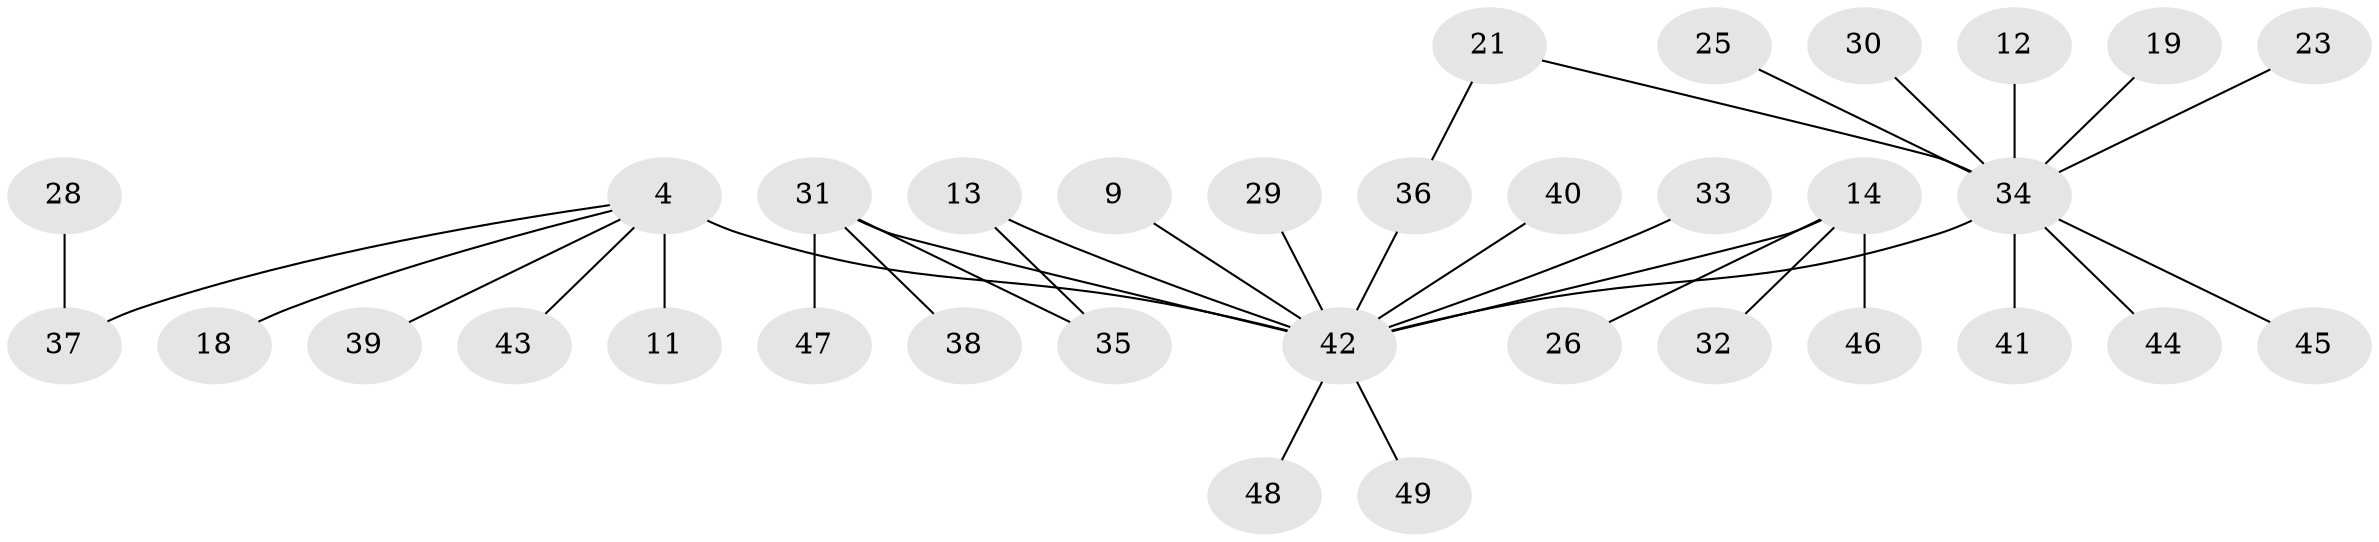 // original degree distribution, {4: 0.10204081632653061, 7: 0.02040816326530612, 3: 0.10204081632653061, 9: 0.04081632653061224, 8: 0.04081632653061224, 2: 0.12244897959183673, 1: 0.5510204081632653, 5: 0.02040816326530612}
// Generated by graph-tools (version 1.1) at 2025/58/03/04/25 21:58:22]
// undirected, 34 vertices, 35 edges
graph export_dot {
graph [start="1"]
  node [color=gray90,style=filled];
  4;
  9;
  11;
  12;
  13;
  14;
  18;
  19;
  21;
  23;
  25 [super="+20"];
  26;
  28;
  29;
  30;
  31;
  32;
  33;
  34 [super="+2+24+5"];
  35 [super="+17"];
  36;
  37 [super="+16+27"];
  38;
  39 [super="+15"];
  40;
  41;
  42 [super="+8+1+22+7"];
  43;
  44;
  45;
  46;
  47;
  48;
  49;
  4 -- 11;
  4 -- 18;
  4 -- 43;
  4 -- 42 [weight=4];
  4 -- 39;
  4 -- 37;
  9 -- 42 [weight=2];
  12 -- 34;
  13 -- 42 [weight=2];
  13 -- 35;
  14 -- 26;
  14 -- 32;
  14 -- 46;
  14 -- 42 [weight=2];
  19 -- 34;
  21 -- 36;
  21 -- 34;
  23 -- 34;
  25 -- 34;
  28 -- 37;
  29 -- 42;
  30 -- 34;
  31 -- 38;
  31 -- 47;
  31 -- 42;
  31 -- 35;
  33 -- 42;
  34 -- 45;
  34 -- 41;
  34 -- 44;
  34 -- 42 [weight=5];
  36 -- 42;
  40 -- 42;
  42 -- 48;
  42 -- 49;
}
